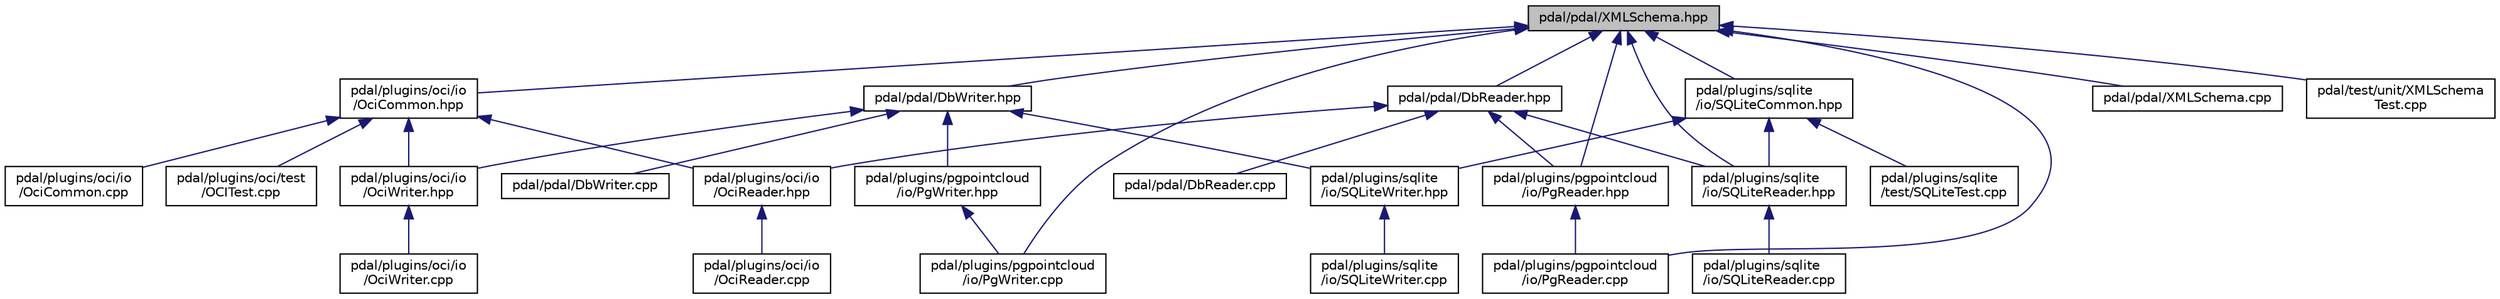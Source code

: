 digraph "pdal/pdal/XMLSchema.hpp"
{
  edge [fontname="Helvetica",fontsize="10",labelfontname="Helvetica",labelfontsize="10"];
  node [fontname="Helvetica",fontsize="10",shape=record];
  Node1 [label="pdal/pdal/XMLSchema.hpp",height=0.2,width=0.4,color="black", fillcolor="grey75", style="filled", fontcolor="black"];
  Node1 -> Node2 [dir="back",color="midnightblue",fontsize="10",style="solid",fontname="Helvetica"];
  Node2 [label="pdal/pdal/DbReader.hpp",height=0.2,width=0.4,color="black", fillcolor="white", style="filled",URL="$DbReader_8hpp.html"];
  Node2 -> Node3 [dir="back",color="midnightblue",fontsize="10",style="solid",fontname="Helvetica"];
  Node3 [label="pdal/pdal/DbReader.cpp",height=0.2,width=0.4,color="black", fillcolor="white", style="filled",URL="$DbReader_8cpp.html"];
  Node2 -> Node4 [dir="back",color="midnightblue",fontsize="10",style="solid",fontname="Helvetica"];
  Node4 [label="pdal/plugins/oci/io\l/OciReader.hpp",height=0.2,width=0.4,color="black", fillcolor="white", style="filled",URL="$OciReader_8hpp.html"];
  Node4 -> Node5 [dir="back",color="midnightblue",fontsize="10",style="solid",fontname="Helvetica"];
  Node5 [label="pdal/plugins/oci/io\l/OciReader.cpp",height=0.2,width=0.4,color="black", fillcolor="white", style="filled",URL="$OciReader_8cpp.html"];
  Node2 -> Node6 [dir="back",color="midnightblue",fontsize="10",style="solid",fontname="Helvetica"];
  Node6 [label="pdal/plugins/pgpointcloud\l/io/PgReader.hpp",height=0.2,width=0.4,color="black", fillcolor="white", style="filled",URL="$PgReader_8hpp.html"];
  Node6 -> Node7 [dir="back",color="midnightblue",fontsize="10",style="solid",fontname="Helvetica"];
  Node7 [label="pdal/plugins/pgpointcloud\l/io/PgReader.cpp",height=0.2,width=0.4,color="black", fillcolor="white", style="filled",URL="$PgReader_8cpp.html"];
  Node2 -> Node8 [dir="back",color="midnightblue",fontsize="10",style="solid",fontname="Helvetica"];
  Node8 [label="pdal/plugins/sqlite\l/io/SQLiteReader.hpp",height=0.2,width=0.4,color="black", fillcolor="white", style="filled",URL="$SQLiteReader_8hpp.html"];
  Node8 -> Node9 [dir="back",color="midnightblue",fontsize="10",style="solid",fontname="Helvetica"];
  Node9 [label="pdal/plugins/sqlite\l/io/SQLiteReader.cpp",height=0.2,width=0.4,color="black", fillcolor="white", style="filled",URL="$SQLiteReader_8cpp.html"];
  Node1 -> Node10 [dir="back",color="midnightblue",fontsize="10",style="solid",fontname="Helvetica"];
  Node10 [label="pdal/pdal/DbWriter.hpp",height=0.2,width=0.4,color="black", fillcolor="white", style="filled",URL="$DbWriter_8hpp.html"];
  Node10 -> Node11 [dir="back",color="midnightblue",fontsize="10",style="solid",fontname="Helvetica"];
  Node11 [label="pdal/pdal/DbWriter.cpp",height=0.2,width=0.4,color="black", fillcolor="white", style="filled",URL="$DbWriter_8cpp.html"];
  Node10 -> Node12 [dir="back",color="midnightblue",fontsize="10",style="solid",fontname="Helvetica"];
  Node12 [label="pdal/plugins/oci/io\l/OciWriter.hpp",height=0.2,width=0.4,color="black", fillcolor="white", style="filled",URL="$OciWriter_8hpp.html"];
  Node12 -> Node13 [dir="back",color="midnightblue",fontsize="10",style="solid",fontname="Helvetica"];
  Node13 [label="pdal/plugins/oci/io\l/OciWriter.cpp",height=0.2,width=0.4,color="black", fillcolor="white", style="filled",URL="$OciWriter_8cpp.html"];
  Node10 -> Node14 [dir="back",color="midnightblue",fontsize="10",style="solid",fontname="Helvetica"];
  Node14 [label="pdal/plugins/pgpointcloud\l/io/PgWriter.hpp",height=0.2,width=0.4,color="black", fillcolor="white", style="filled",URL="$PgWriter_8hpp.html"];
  Node14 -> Node15 [dir="back",color="midnightblue",fontsize="10",style="solid",fontname="Helvetica"];
  Node15 [label="pdal/plugins/pgpointcloud\l/io/PgWriter.cpp",height=0.2,width=0.4,color="black", fillcolor="white", style="filled",URL="$PgWriter_8cpp.html"];
  Node10 -> Node16 [dir="back",color="midnightblue",fontsize="10",style="solid",fontname="Helvetica"];
  Node16 [label="pdal/plugins/sqlite\l/io/SQLiteWriter.hpp",height=0.2,width=0.4,color="black", fillcolor="white", style="filled",URL="$SQLiteWriter_8hpp.html"];
  Node16 -> Node17 [dir="back",color="midnightblue",fontsize="10",style="solid",fontname="Helvetica"];
  Node17 [label="pdal/plugins/sqlite\l/io/SQLiteWriter.cpp",height=0.2,width=0.4,color="black", fillcolor="white", style="filled",URL="$SQLiteWriter_8cpp.html"];
  Node1 -> Node18 [dir="back",color="midnightblue",fontsize="10",style="solid",fontname="Helvetica"];
  Node18 [label="pdal/pdal/XMLSchema.cpp",height=0.2,width=0.4,color="black", fillcolor="white", style="filled",URL="$XMLSchema_8cpp.html"];
  Node1 -> Node19 [dir="back",color="midnightblue",fontsize="10",style="solid",fontname="Helvetica"];
  Node19 [label="pdal/plugins/oci/io\l/OciCommon.hpp",height=0.2,width=0.4,color="black", fillcolor="white", style="filled",URL="$OciCommon_8hpp.html"];
  Node19 -> Node20 [dir="back",color="midnightblue",fontsize="10",style="solid",fontname="Helvetica"];
  Node20 [label="pdal/plugins/oci/io\l/OciCommon.cpp",height=0.2,width=0.4,color="black", fillcolor="white", style="filled",URL="$OciCommon_8cpp.html"];
  Node19 -> Node4 [dir="back",color="midnightblue",fontsize="10",style="solid",fontname="Helvetica"];
  Node19 -> Node12 [dir="back",color="midnightblue",fontsize="10",style="solid",fontname="Helvetica"];
  Node19 -> Node21 [dir="back",color="midnightblue",fontsize="10",style="solid",fontname="Helvetica"];
  Node21 [label="pdal/plugins/oci/test\l/OCITest.cpp",height=0.2,width=0.4,color="black", fillcolor="white", style="filled",URL="$OCITest_8cpp.html"];
  Node1 -> Node6 [dir="back",color="midnightblue",fontsize="10",style="solid",fontname="Helvetica"];
  Node1 -> Node7 [dir="back",color="midnightblue",fontsize="10",style="solid",fontname="Helvetica"];
  Node1 -> Node15 [dir="back",color="midnightblue",fontsize="10",style="solid",fontname="Helvetica"];
  Node1 -> Node22 [dir="back",color="midnightblue",fontsize="10",style="solid",fontname="Helvetica"];
  Node22 [label="pdal/plugins/sqlite\l/io/SQLiteCommon.hpp",height=0.2,width=0.4,color="black", fillcolor="white", style="filled",URL="$SQLiteCommon_8hpp.html"];
  Node22 -> Node8 [dir="back",color="midnightblue",fontsize="10",style="solid",fontname="Helvetica"];
  Node22 -> Node16 [dir="back",color="midnightblue",fontsize="10",style="solid",fontname="Helvetica"];
  Node22 -> Node23 [dir="back",color="midnightblue",fontsize="10",style="solid",fontname="Helvetica"];
  Node23 [label="pdal/plugins/sqlite\l/test/SQLiteTest.cpp",height=0.2,width=0.4,color="black", fillcolor="white", style="filled",URL="$SQLiteTest_8cpp.html"];
  Node1 -> Node8 [dir="back",color="midnightblue",fontsize="10",style="solid",fontname="Helvetica"];
  Node1 -> Node24 [dir="back",color="midnightblue",fontsize="10",style="solid",fontname="Helvetica"];
  Node24 [label="pdal/test/unit/XMLSchema\lTest.cpp",height=0.2,width=0.4,color="black", fillcolor="white", style="filled",URL="$XMLSchemaTest_8cpp.html"];
}
